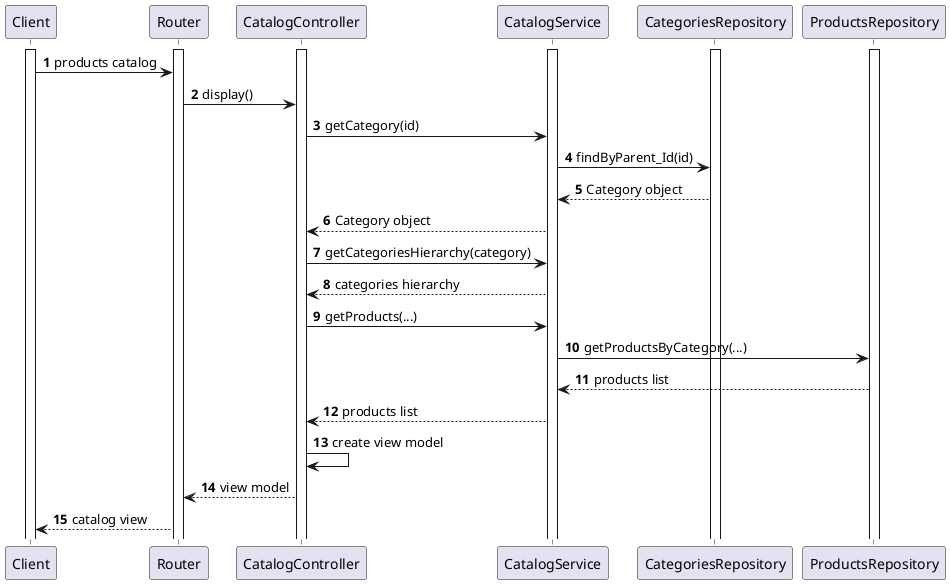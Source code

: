 @startuml
autonumber

activate Client
activate Router
activate CatalogController
activate CatalogService
activate CategoriesRepository
activate ProductsRepository

Client -> Router : products catalog
Router -> CatalogController : display()
CatalogController -> CatalogService : getCategory(id)
CatalogService -> CategoriesRepository : findByParent_Id(id)
CatalogService <-- CategoriesRepository : Category object
CatalogController <-- CatalogService : Category object
CatalogController -> CatalogService : getCategoriesHierarchy(category)
CatalogController <-- CatalogService : categories hierarchy
CatalogController -> CatalogService : getProducts(...)
CatalogService -> ProductsRepository : getProductsByCategory(...)
CatalogService <-- ProductsRepository : products list
CatalogController <-- CatalogService : products list
CatalogController -> CatalogController : create view model
Router <-- CatalogController : view model
Client <-- Router : catalog view

@enduml

@startuml
autonumber

activate Client
activate Router
activate CartController
activate CartService

Client -> Router : add to cart
Router -> CartController : addToCart(productId)
CartController -> CartService : addToCart(productId)
CartController <-- CartService : product added
Router <-- CartController : product added
Client <-- Router : update cart widget

... Other user activities ...

Client -> Router : to cart
Router -> CartController : cart()
CartController -> CartService : getProducts()
CartController <-- CartService : products list
Router <-- CartController : create cart view model
Client <-- Router : cart view

@enduml